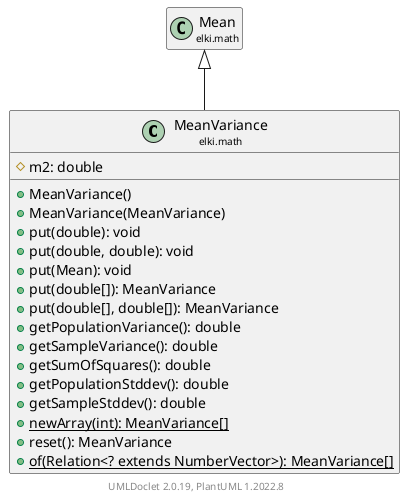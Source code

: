 @startuml
    remove .*\.(Instance|Par|Parameterizer|Factory)$
    set namespaceSeparator none
    hide empty fields
    hide empty methods

    class "<size:14>MeanVariance\n<size:10>elki.math" as elki.math.MeanVariance [[MeanVariance.html]] {
        #m2: double
        +MeanVariance()
        +MeanVariance(MeanVariance)
        +put(double): void
        +put(double, double): void
        +put(Mean): void
        +put(double[]): MeanVariance
        +put(double[], double[]): MeanVariance
        +getPopulationVariance(): double
        +getSampleVariance(): double
        +getSumOfSquares(): double
        +getPopulationStddev(): double
        +getSampleStddev(): double
        {static} +newArray(int): MeanVariance[]
        +reset(): MeanVariance
        {static} +of(Relation<? extends NumberVector>): MeanVariance[]
    }

    class "<size:14>Mean\n<size:10>elki.math" as elki.math.Mean [[Mean.html]]

    elki.math.Mean <|-- elki.math.MeanVariance

    center footer UMLDoclet 2.0.19, PlantUML 1.2022.8
@enduml
